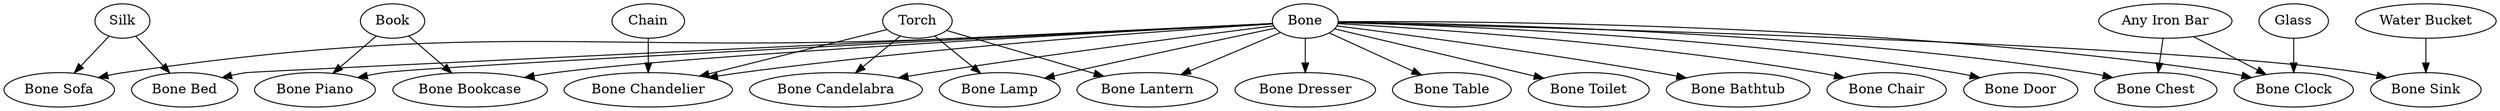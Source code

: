 digraph G {
  "Bone" -> "Bone Bathtub" [color="black"];
  "Bone" -> "Bone Bed" [color="black"];
  "Silk" -> "Bone Bed" [color="black"];
  "Bone" -> "Bone Bookcase" [color="black"];
  "Book" -> "Bone Bookcase" [color="black"];
  "Bone" -> "Bone Candelabra" [color="black"];
  "Torch" -> "Bone Candelabra" [color="black"];
  "Bone" -> "Bone Chair" [color="black"];
  "Bone" -> "Bone Chandelier" [color="black"];
  "Chain" -> "Bone Chandelier" [color="black"];
  "Torch" -> "Bone Chandelier" [color="black"];
  "Any Iron Bar" -> "Bone Chest" [color="black"];
  "Bone" -> "Bone Chest" [color="black"];
  "Any Iron Bar" -> "Bone Clock" [color="black"];
  "Bone" -> "Bone Clock" [color="black"];
  "Glass" -> "Bone Clock" [color="black"];
  "Bone" -> "Bone Door" [color="black"];
  "Bone" -> "Bone Dresser" [color="black"];
  "Bone" -> "Bone Lamp" [color="black"];
  "Torch" -> "Bone Lamp" [color="black"];
  "Bone" -> "Bone Lantern" [color="black"];
  "Torch" -> "Bone Lantern" [color="black"];
  "Bone" -> "Bone Piano" [color="black"];
  "Book" -> "Bone Piano" [color="black"];
  "Bone" -> "Bone Sink" [color="black"];
  "Water Bucket" -> "Bone Sink" [color="black"];
  "Bone" -> "Bone Sofa" [color="black"];
  "Silk" -> "Bone Sofa" [color="black"];
  "Bone" -> "Bone Table" [color="black"];
  "Bone" -> "Bone Toilet" [color="black"];
}
